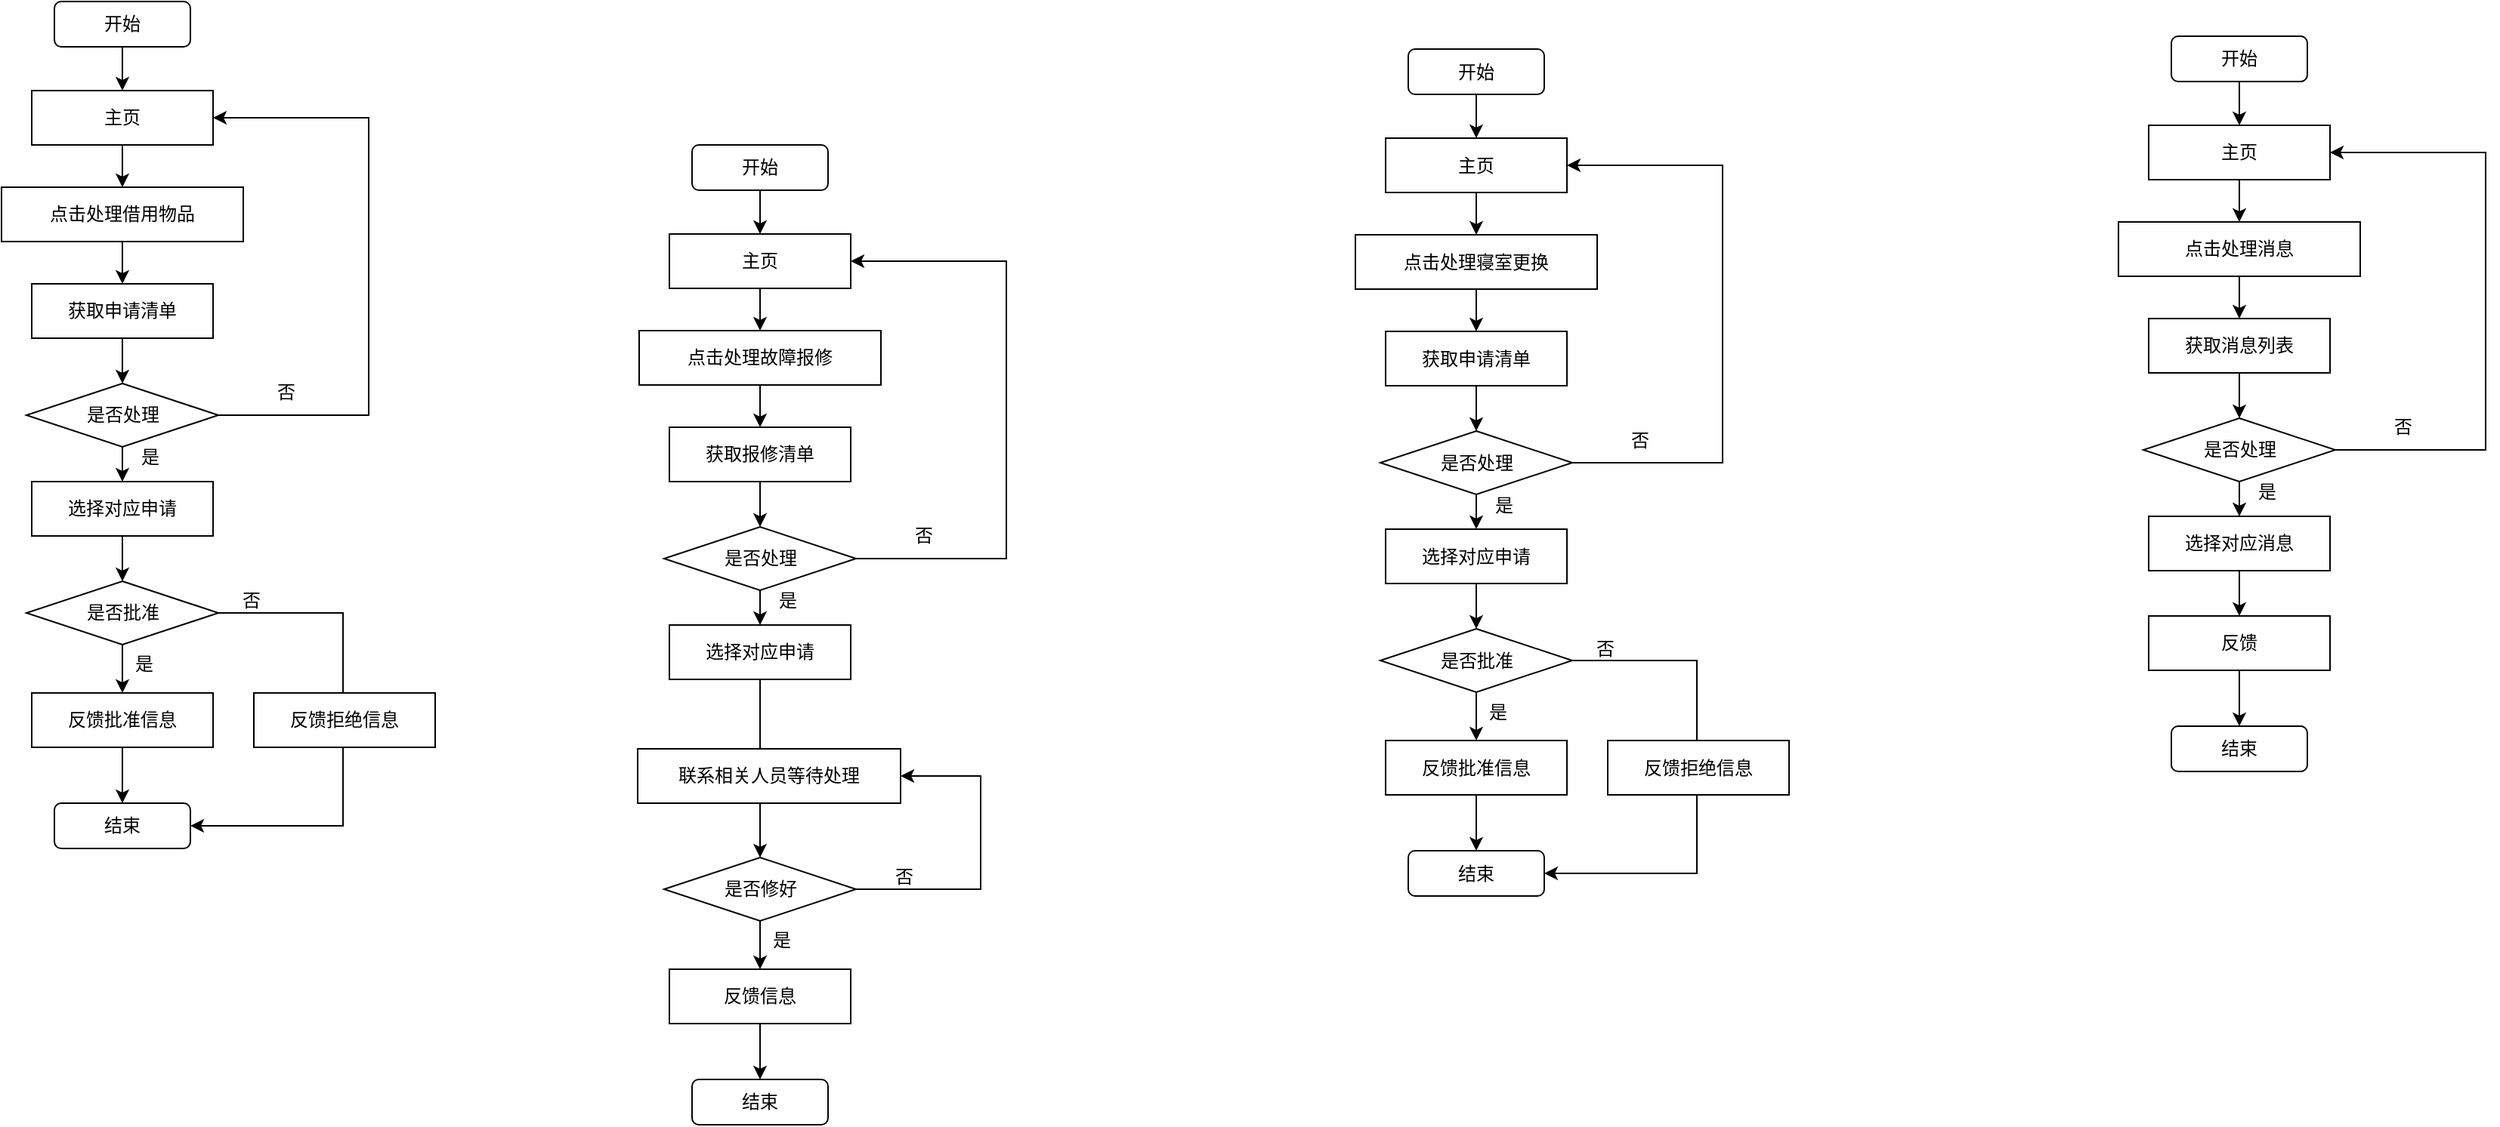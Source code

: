 <mxfile version="21.2.9" type="github">
  <diagram name="第 1 页" id="5GIO3qfEz-nraWIHCcXL">
    <mxGraphModel dx="985" dy="528" grid="0" gridSize="10" guides="1" tooltips="1" connect="1" arrows="1" fold="1" page="1" pageScale="1" pageWidth="2336" pageHeight="1654" math="0" shadow="0">
      <root>
        <mxCell id="0" />
        <mxCell id="1" parent="0" />
        <mxCell id="5WLBLRmxPdm-tkva_4uL-26" style="edgeStyle=orthogonalEdgeStyle;rounded=0;orthogonalLoop=1;jettySize=auto;html=1;entryX=0.5;entryY=0;entryDx=0;entryDy=0;" edge="1" parent="1" source="5WLBLRmxPdm-tkva_4uL-27" target="5WLBLRmxPdm-tkva_4uL-29">
          <mxGeometry relative="1" as="geometry" />
        </mxCell>
        <mxCell id="5WLBLRmxPdm-tkva_4uL-27" value="开始" style="rounded=1;whiteSpace=wrap;html=1;" vertex="1" parent="1">
          <mxGeometry x="154" y="38" width="90" height="30" as="geometry" />
        </mxCell>
        <mxCell id="5WLBLRmxPdm-tkva_4uL-28" style="edgeStyle=orthogonalEdgeStyle;rounded=0;orthogonalLoop=1;jettySize=auto;html=1;" edge="1" parent="1" source="5WLBLRmxPdm-tkva_4uL-29" target="5WLBLRmxPdm-tkva_4uL-31">
          <mxGeometry relative="1" as="geometry" />
        </mxCell>
        <mxCell id="5WLBLRmxPdm-tkva_4uL-29" value="主页" style="rounded=0;whiteSpace=wrap;html=1;" vertex="1" parent="1">
          <mxGeometry x="139" y="97" width="120" height="36" as="geometry" />
        </mxCell>
        <mxCell id="5WLBLRmxPdm-tkva_4uL-30" value="" style="edgeStyle=orthogonalEdgeStyle;rounded=0;orthogonalLoop=1;jettySize=auto;html=1;" edge="1" parent="1" source="5WLBLRmxPdm-tkva_4uL-31" target="5WLBLRmxPdm-tkva_4uL-33">
          <mxGeometry relative="1" as="geometry" />
        </mxCell>
        <mxCell id="5WLBLRmxPdm-tkva_4uL-31" value="点击处理借用物品" style="rounded=0;whiteSpace=wrap;html=1;" vertex="1" parent="1">
          <mxGeometry x="119" y="161" width="160" height="36" as="geometry" />
        </mxCell>
        <mxCell id="5WLBLRmxPdm-tkva_4uL-32" value="" style="edgeStyle=orthogonalEdgeStyle;rounded=0;orthogonalLoop=1;jettySize=auto;html=1;" edge="1" parent="1" source="5WLBLRmxPdm-tkva_4uL-33" target="5WLBLRmxPdm-tkva_4uL-36">
          <mxGeometry relative="1" as="geometry" />
        </mxCell>
        <mxCell id="5WLBLRmxPdm-tkva_4uL-33" value="获取申请清单" style="rounded=0;whiteSpace=wrap;html=1;" vertex="1" parent="1">
          <mxGeometry x="139" y="225" width="120" height="36" as="geometry" />
        </mxCell>
        <mxCell id="5WLBLRmxPdm-tkva_4uL-34" style="edgeStyle=orthogonalEdgeStyle;rounded=0;orthogonalLoop=1;jettySize=auto;html=1;entryX=1;entryY=0.5;entryDx=0;entryDy=0;" edge="1" parent="1" source="5WLBLRmxPdm-tkva_4uL-36" target="5WLBLRmxPdm-tkva_4uL-29">
          <mxGeometry relative="1" as="geometry">
            <Array as="points">
              <mxPoint x="362" y="312" />
              <mxPoint x="362" y="115" />
            </Array>
          </mxGeometry>
        </mxCell>
        <mxCell id="5WLBLRmxPdm-tkva_4uL-35" value="" style="edgeStyle=orthogonalEdgeStyle;rounded=0;orthogonalLoop=1;jettySize=auto;html=1;" edge="1" parent="1" source="5WLBLRmxPdm-tkva_4uL-36" target="5WLBLRmxPdm-tkva_4uL-38">
          <mxGeometry relative="1" as="geometry" />
        </mxCell>
        <mxCell id="5WLBLRmxPdm-tkva_4uL-36" value="是否处理" style="rhombus;whiteSpace=wrap;html=1;rounded=0;" vertex="1" parent="1">
          <mxGeometry x="135.5" y="291" width="127" height="42" as="geometry" />
        </mxCell>
        <mxCell id="5WLBLRmxPdm-tkva_4uL-53" style="edgeStyle=orthogonalEdgeStyle;rounded=0;orthogonalLoop=1;jettySize=auto;html=1;" edge="1" parent="1" source="5WLBLRmxPdm-tkva_4uL-38" target="5WLBLRmxPdm-tkva_4uL-49">
          <mxGeometry relative="1" as="geometry" />
        </mxCell>
        <mxCell id="5WLBLRmxPdm-tkva_4uL-38" value="选择对应申请" style="rounded=0;whiteSpace=wrap;html=1;" vertex="1" parent="1">
          <mxGeometry x="139" y="356" width="120" height="36" as="geometry" />
        </mxCell>
        <mxCell id="5WLBLRmxPdm-tkva_4uL-41" value="是" style="text;html=1;align=center;verticalAlign=middle;resizable=0;points=[];autosize=1;strokeColor=none;fillColor=none;" vertex="1" parent="1">
          <mxGeometry x="202" y="327" width="30" height="26" as="geometry" />
        </mxCell>
        <mxCell id="5WLBLRmxPdm-tkva_4uL-42" value="否" style="text;html=1;align=center;verticalAlign=middle;resizable=0;points=[];autosize=1;strokeColor=none;fillColor=none;" vertex="1" parent="1">
          <mxGeometry x="292" y="284" width="30" height="26" as="geometry" />
        </mxCell>
        <mxCell id="5WLBLRmxPdm-tkva_4uL-45" value="结束" style="rounded=1;whiteSpace=wrap;html=1;" vertex="1" parent="1">
          <mxGeometry x="154" y="569" width="90" height="30" as="geometry" />
        </mxCell>
        <mxCell id="5WLBLRmxPdm-tkva_4uL-46" value="" style="edgeStyle=orthogonalEdgeStyle;rounded=0;orthogonalLoop=1;jettySize=auto;html=1;" edge="1" parent="1" source="5WLBLRmxPdm-tkva_4uL-49" target="5WLBLRmxPdm-tkva_4uL-51">
          <mxGeometry relative="1" as="geometry" />
        </mxCell>
        <mxCell id="5WLBLRmxPdm-tkva_4uL-54" style="edgeStyle=orthogonalEdgeStyle;rounded=0;orthogonalLoop=1;jettySize=auto;html=1;entryX=1;entryY=0.5;entryDx=0;entryDy=0;" edge="1" parent="1" source="5WLBLRmxPdm-tkva_4uL-49" target="5WLBLRmxPdm-tkva_4uL-45">
          <mxGeometry relative="1" as="geometry">
            <Array as="points">
              <mxPoint x="345" y="443" />
              <mxPoint x="345" y="584" />
            </Array>
          </mxGeometry>
        </mxCell>
        <mxCell id="5WLBLRmxPdm-tkva_4uL-49" value="是否批准" style="rhombus;whiteSpace=wrap;html=1;rounded=0;" vertex="1" parent="1">
          <mxGeometry x="135.5" y="422" width="127" height="42" as="geometry" />
        </mxCell>
        <mxCell id="5WLBLRmxPdm-tkva_4uL-50" value="" style="edgeStyle=orthogonalEdgeStyle;rounded=0;orthogonalLoop=1;jettySize=auto;html=1;" edge="1" parent="1" source="5WLBLRmxPdm-tkva_4uL-51" target="5WLBLRmxPdm-tkva_4uL-45">
          <mxGeometry relative="1" as="geometry" />
        </mxCell>
        <mxCell id="5WLBLRmxPdm-tkva_4uL-51" value="反馈批准信息" style="rounded=0;whiteSpace=wrap;html=1;" vertex="1" parent="1">
          <mxGeometry x="139" y="496" width="120" height="36" as="geometry" />
        </mxCell>
        <mxCell id="5WLBLRmxPdm-tkva_4uL-52" value="是" style="text;html=1;align=center;verticalAlign=middle;resizable=0;points=[];autosize=1;strokeColor=none;fillColor=none;" vertex="1" parent="1">
          <mxGeometry x="198" y="464" width="30" height="26" as="geometry" />
        </mxCell>
        <mxCell id="5WLBLRmxPdm-tkva_4uL-55" value="否" style="text;html=1;align=center;verticalAlign=middle;resizable=0;points=[];autosize=1;strokeColor=none;fillColor=none;" vertex="1" parent="1">
          <mxGeometry x="269" y="422" width="30" height="26" as="geometry" />
        </mxCell>
        <mxCell id="5WLBLRmxPdm-tkva_4uL-56" value="反馈拒绝信息" style="rounded=0;whiteSpace=wrap;html=1;" vertex="1" parent="1">
          <mxGeometry x="286" y="496" width="120" height="36" as="geometry" />
        </mxCell>
        <mxCell id="5WLBLRmxPdm-tkva_4uL-58" style="edgeStyle=orthogonalEdgeStyle;rounded=0;orthogonalLoop=1;jettySize=auto;html=1;entryX=0.5;entryY=0;entryDx=0;entryDy=0;" edge="1" parent="1" source="5WLBLRmxPdm-tkva_4uL-59" target="5WLBLRmxPdm-tkva_4uL-61">
          <mxGeometry relative="1" as="geometry" />
        </mxCell>
        <mxCell id="5WLBLRmxPdm-tkva_4uL-59" value="开始" style="rounded=1;whiteSpace=wrap;html=1;" vertex="1" parent="1">
          <mxGeometry x="576" y="133" width="90" height="30" as="geometry" />
        </mxCell>
        <mxCell id="5WLBLRmxPdm-tkva_4uL-60" style="edgeStyle=orthogonalEdgeStyle;rounded=0;orthogonalLoop=1;jettySize=auto;html=1;" edge="1" parent="1" source="5WLBLRmxPdm-tkva_4uL-61" target="5WLBLRmxPdm-tkva_4uL-63">
          <mxGeometry relative="1" as="geometry" />
        </mxCell>
        <mxCell id="5WLBLRmxPdm-tkva_4uL-61" value="主页" style="rounded=0;whiteSpace=wrap;html=1;" vertex="1" parent="1">
          <mxGeometry x="561" y="192" width="120" height="36" as="geometry" />
        </mxCell>
        <mxCell id="5WLBLRmxPdm-tkva_4uL-62" value="" style="edgeStyle=orthogonalEdgeStyle;rounded=0;orthogonalLoop=1;jettySize=auto;html=1;" edge="1" parent="1" source="5WLBLRmxPdm-tkva_4uL-63" target="5WLBLRmxPdm-tkva_4uL-65">
          <mxGeometry relative="1" as="geometry" />
        </mxCell>
        <mxCell id="5WLBLRmxPdm-tkva_4uL-63" value="点击处理故障报修" style="rounded=0;whiteSpace=wrap;html=1;" vertex="1" parent="1">
          <mxGeometry x="541" y="256" width="160" height="36" as="geometry" />
        </mxCell>
        <mxCell id="5WLBLRmxPdm-tkva_4uL-64" value="" style="edgeStyle=orthogonalEdgeStyle;rounded=0;orthogonalLoop=1;jettySize=auto;html=1;" edge="1" parent="1" source="5WLBLRmxPdm-tkva_4uL-65" target="5WLBLRmxPdm-tkva_4uL-68">
          <mxGeometry relative="1" as="geometry" />
        </mxCell>
        <mxCell id="5WLBLRmxPdm-tkva_4uL-65" value="获取报修清单" style="rounded=0;whiteSpace=wrap;html=1;" vertex="1" parent="1">
          <mxGeometry x="561" y="320" width="120" height="36" as="geometry" />
        </mxCell>
        <mxCell id="5WLBLRmxPdm-tkva_4uL-66" style="edgeStyle=orthogonalEdgeStyle;rounded=0;orthogonalLoop=1;jettySize=auto;html=1;entryX=1;entryY=0.5;entryDx=0;entryDy=0;" edge="1" parent="1" source="5WLBLRmxPdm-tkva_4uL-68" target="5WLBLRmxPdm-tkva_4uL-61">
          <mxGeometry relative="1" as="geometry">
            <Array as="points">
              <mxPoint x="784" y="407" />
              <mxPoint x="784" y="210" />
            </Array>
          </mxGeometry>
        </mxCell>
        <mxCell id="5WLBLRmxPdm-tkva_4uL-67" value="" style="edgeStyle=orthogonalEdgeStyle;rounded=0;orthogonalLoop=1;jettySize=auto;html=1;" edge="1" parent="1" source="5WLBLRmxPdm-tkva_4uL-68" target="5WLBLRmxPdm-tkva_4uL-70">
          <mxGeometry relative="1" as="geometry" />
        </mxCell>
        <mxCell id="5WLBLRmxPdm-tkva_4uL-68" value="是否处理" style="rhombus;whiteSpace=wrap;html=1;rounded=0;" vertex="1" parent="1">
          <mxGeometry x="557.5" y="386" width="127" height="42" as="geometry" />
        </mxCell>
        <mxCell id="5WLBLRmxPdm-tkva_4uL-69" style="edgeStyle=orthogonalEdgeStyle;rounded=0;orthogonalLoop=1;jettySize=auto;html=1;" edge="1" parent="1" source="5WLBLRmxPdm-tkva_4uL-70" target="5WLBLRmxPdm-tkva_4uL-76">
          <mxGeometry relative="1" as="geometry" />
        </mxCell>
        <mxCell id="5WLBLRmxPdm-tkva_4uL-70" value="选择对应申请" style="rounded=0;whiteSpace=wrap;html=1;" vertex="1" parent="1">
          <mxGeometry x="561" y="451" width="120" height="36" as="geometry" />
        </mxCell>
        <mxCell id="5WLBLRmxPdm-tkva_4uL-71" value="是" style="text;html=1;align=center;verticalAlign=middle;resizable=0;points=[];autosize=1;strokeColor=none;fillColor=none;" vertex="1" parent="1">
          <mxGeometry x="624" y="422" width="30" height="26" as="geometry" />
        </mxCell>
        <mxCell id="5WLBLRmxPdm-tkva_4uL-72" value="否" style="text;html=1;align=center;verticalAlign=middle;resizable=0;points=[];autosize=1;strokeColor=none;fillColor=none;" vertex="1" parent="1">
          <mxGeometry x="714" y="379" width="30" height="26" as="geometry" />
        </mxCell>
        <mxCell id="5WLBLRmxPdm-tkva_4uL-73" value="结束" style="rounded=1;whiteSpace=wrap;html=1;" vertex="1" parent="1">
          <mxGeometry x="576" y="752" width="90" height="30" as="geometry" />
        </mxCell>
        <mxCell id="5WLBLRmxPdm-tkva_4uL-74" value="" style="edgeStyle=orthogonalEdgeStyle;rounded=0;orthogonalLoop=1;jettySize=auto;html=1;" edge="1" parent="1" source="5WLBLRmxPdm-tkva_4uL-76" target="5WLBLRmxPdm-tkva_4uL-78">
          <mxGeometry relative="1" as="geometry" />
        </mxCell>
        <mxCell id="5WLBLRmxPdm-tkva_4uL-75" style="edgeStyle=orthogonalEdgeStyle;rounded=0;orthogonalLoop=1;jettySize=auto;html=1;entryX=1;entryY=0.5;entryDx=0;entryDy=0;" edge="1" parent="1" source="5WLBLRmxPdm-tkva_4uL-76" target="5WLBLRmxPdm-tkva_4uL-106">
          <mxGeometry relative="1" as="geometry">
            <Array as="points">
              <mxPoint x="767" y="626" />
              <mxPoint x="767" y="551" />
            </Array>
          </mxGeometry>
        </mxCell>
        <mxCell id="5WLBLRmxPdm-tkva_4uL-76" value="是否修好" style="rhombus;whiteSpace=wrap;html=1;rounded=0;" vertex="1" parent="1">
          <mxGeometry x="557.5" y="605" width="127" height="42" as="geometry" />
        </mxCell>
        <mxCell id="5WLBLRmxPdm-tkva_4uL-77" value="" style="edgeStyle=orthogonalEdgeStyle;rounded=0;orthogonalLoop=1;jettySize=auto;html=1;" edge="1" parent="1" source="5WLBLRmxPdm-tkva_4uL-78" target="5WLBLRmxPdm-tkva_4uL-73">
          <mxGeometry relative="1" as="geometry" />
        </mxCell>
        <mxCell id="5WLBLRmxPdm-tkva_4uL-78" value="反馈信息" style="rounded=0;whiteSpace=wrap;html=1;" vertex="1" parent="1">
          <mxGeometry x="561" y="679" width="120" height="36" as="geometry" />
        </mxCell>
        <mxCell id="5WLBLRmxPdm-tkva_4uL-79" value="是" style="text;html=1;align=center;verticalAlign=middle;resizable=0;points=[];autosize=1;strokeColor=none;fillColor=none;" vertex="1" parent="1">
          <mxGeometry x="620" y="647" width="30" height="26" as="geometry" />
        </mxCell>
        <mxCell id="5WLBLRmxPdm-tkva_4uL-80" value="否" style="text;html=1;align=center;verticalAlign=middle;resizable=0;points=[];autosize=1;strokeColor=none;fillColor=none;" vertex="1" parent="1">
          <mxGeometry x="701" y="605" width="30" height="26" as="geometry" />
        </mxCell>
        <mxCell id="5WLBLRmxPdm-tkva_4uL-82" style="edgeStyle=orthogonalEdgeStyle;rounded=0;orthogonalLoop=1;jettySize=auto;html=1;entryX=0.5;entryY=0;entryDx=0;entryDy=0;" edge="1" parent="1" source="5WLBLRmxPdm-tkva_4uL-83" target="5WLBLRmxPdm-tkva_4uL-85">
          <mxGeometry relative="1" as="geometry" />
        </mxCell>
        <mxCell id="5WLBLRmxPdm-tkva_4uL-83" value="开始" style="rounded=1;whiteSpace=wrap;html=1;" vertex="1" parent="1">
          <mxGeometry x="1555" y="61" width="90" height="30" as="geometry" />
        </mxCell>
        <mxCell id="5WLBLRmxPdm-tkva_4uL-84" style="edgeStyle=orthogonalEdgeStyle;rounded=0;orthogonalLoop=1;jettySize=auto;html=1;" edge="1" parent="1" source="5WLBLRmxPdm-tkva_4uL-85" target="5WLBLRmxPdm-tkva_4uL-87">
          <mxGeometry relative="1" as="geometry" />
        </mxCell>
        <mxCell id="5WLBLRmxPdm-tkva_4uL-85" value="主页" style="rounded=0;whiteSpace=wrap;html=1;" vertex="1" parent="1">
          <mxGeometry x="1540" y="120" width="120" height="36" as="geometry" />
        </mxCell>
        <mxCell id="5WLBLRmxPdm-tkva_4uL-86" value="" style="edgeStyle=orthogonalEdgeStyle;rounded=0;orthogonalLoop=1;jettySize=auto;html=1;" edge="1" parent="1" source="5WLBLRmxPdm-tkva_4uL-87" target="5WLBLRmxPdm-tkva_4uL-89">
          <mxGeometry relative="1" as="geometry" />
        </mxCell>
        <mxCell id="5WLBLRmxPdm-tkva_4uL-87" value="点击处理消息" style="rounded=0;whiteSpace=wrap;html=1;" vertex="1" parent="1">
          <mxGeometry x="1520" y="184" width="160" height="36" as="geometry" />
        </mxCell>
        <mxCell id="5WLBLRmxPdm-tkva_4uL-88" value="" style="edgeStyle=orthogonalEdgeStyle;rounded=0;orthogonalLoop=1;jettySize=auto;html=1;" edge="1" parent="1" source="5WLBLRmxPdm-tkva_4uL-89" target="5WLBLRmxPdm-tkva_4uL-92">
          <mxGeometry relative="1" as="geometry" />
        </mxCell>
        <mxCell id="5WLBLRmxPdm-tkva_4uL-89" value="获取消息列表" style="rounded=0;whiteSpace=wrap;html=1;" vertex="1" parent="1">
          <mxGeometry x="1540" y="248" width="120" height="36" as="geometry" />
        </mxCell>
        <mxCell id="5WLBLRmxPdm-tkva_4uL-90" style="edgeStyle=orthogonalEdgeStyle;rounded=0;orthogonalLoop=1;jettySize=auto;html=1;entryX=1;entryY=0.5;entryDx=0;entryDy=0;" edge="1" parent="1" source="5WLBLRmxPdm-tkva_4uL-92" target="5WLBLRmxPdm-tkva_4uL-85">
          <mxGeometry relative="1" as="geometry">
            <Array as="points">
              <mxPoint x="1763" y="335" />
              <mxPoint x="1763" y="138" />
            </Array>
          </mxGeometry>
        </mxCell>
        <mxCell id="5WLBLRmxPdm-tkva_4uL-91" value="" style="edgeStyle=orthogonalEdgeStyle;rounded=0;orthogonalLoop=1;jettySize=auto;html=1;" edge="1" parent="1" source="5WLBLRmxPdm-tkva_4uL-92" target="5WLBLRmxPdm-tkva_4uL-94">
          <mxGeometry relative="1" as="geometry" />
        </mxCell>
        <mxCell id="5WLBLRmxPdm-tkva_4uL-92" value="是否处理" style="rhombus;whiteSpace=wrap;html=1;rounded=0;" vertex="1" parent="1">
          <mxGeometry x="1536.5" y="314" width="127" height="42" as="geometry" />
        </mxCell>
        <mxCell id="5WLBLRmxPdm-tkva_4uL-108" value="" style="edgeStyle=orthogonalEdgeStyle;rounded=0;orthogonalLoop=1;jettySize=auto;html=1;" edge="1" parent="1" source="5WLBLRmxPdm-tkva_4uL-94" target="5WLBLRmxPdm-tkva_4uL-102">
          <mxGeometry relative="1" as="geometry" />
        </mxCell>
        <mxCell id="5WLBLRmxPdm-tkva_4uL-94" value="选择对应消息" style="rounded=0;whiteSpace=wrap;html=1;" vertex="1" parent="1">
          <mxGeometry x="1540" y="379" width="120" height="36" as="geometry" />
        </mxCell>
        <mxCell id="5WLBLRmxPdm-tkva_4uL-95" value="是" style="text;html=1;align=center;verticalAlign=middle;resizable=0;points=[];autosize=1;strokeColor=none;fillColor=none;" vertex="1" parent="1">
          <mxGeometry x="1603" y="350" width="30" height="26" as="geometry" />
        </mxCell>
        <mxCell id="5WLBLRmxPdm-tkva_4uL-96" value="否" style="text;html=1;align=center;verticalAlign=middle;resizable=0;points=[];autosize=1;strokeColor=none;fillColor=none;" vertex="1" parent="1">
          <mxGeometry x="1693" y="307" width="30" height="26" as="geometry" />
        </mxCell>
        <mxCell id="5WLBLRmxPdm-tkva_4uL-97" value="结束" style="rounded=1;whiteSpace=wrap;html=1;" vertex="1" parent="1">
          <mxGeometry x="1555" y="518" width="90" height="30" as="geometry" />
        </mxCell>
        <mxCell id="5WLBLRmxPdm-tkva_4uL-101" value="" style="edgeStyle=orthogonalEdgeStyle;rounded=0;orthogonalLoop=1;jettySize=auto;html=1;" edge="1" parent="1" source="5WLBLRmxPdm-tkva_4uL-102" target="5WLBLRmxPdm-tkva_4uL-97">
          <mxGeometry relative="1" as="geometry" />
        </mxCell>
        <mxCell id="5WLBLRmxPdm-tkva_4uL-102" value="反馈" style="rounded=0;whiteSpace=wrap;html=1;" vertex="1" parent="1">
          <mxGeometry x="1540" y="445" width="120" height="36" as="geometry" />
        </mxCell>
        <mxCell id="5WLBLRmxPdm-tkva_4uL-106" value="联系相关人员等待处理" style="rounded=0;whiteSpace=wrap;html=1;" vertex="1" parent="1">
          <mxGeometry x="540" y="533" width="174" height="36" as="geometry" />
        </mxCell>
        <mxCell id="5WLBLRmxPdm-tkva_4uL-109" style="edgeStyle=orthogonalEdgeStyle;rounded=0;orthogonalLoop=1;jettySize=auto;html=1;entryX=0.5;entryY=0;entryDx=0;entryDy=0;" edge="1" parent="1" source="5WLBLRmxPdm-tkva_4uL-110" target="5WLBLRmxPdm-tkva_4uL-112">
          <mxGeometry relative="1" as="geometry" />
        </mxCell>
        <mxCell id="5WLBLRmxPdm-tkva_4uL-110" value="开始" style="rounded=1;whiteSpace=wrap;html=1;" vertex="1" parent="1">
          <mxGeometry x="1050" y="69.5" width="90" height="30" as="geometry" />
        </mxCell>
        <mxCell id="5WLBLRmxPdm-tkva_4uL-111" style="edgeStyle=orthogonalEdgeStyle;rounded=0;orthogonalLoop=1;jettySize=auto;html=1;" edge="1" parent="1" source="5WLBLRmxPdm-tkva_4uL-112" target="5WLBLRmxPdm-tkva_4uL-114">
          <mxGeometry relative="1" as="geometry" />
        </mxCell>
        <mxCell id="5WLBLRmxPdm-tkva_4uL-112" value="主页" style="rounded=0;whiteSpace=wrap;html=1;" vertex="1" parent="1">
          <mxGeometry x="1035" y="128.5" width="120" height="36" as="geometry" />
        </mxCell>
        <mxCell id="5WLBLRmxPdm-tkva_4uL-113" value="" style="edgeStyle=orthogonalEdgeStyle;rounded=0;orthogonalLoop=1;jettySize=auto;html=1;" edge="1" parent="1" source="5WLBLRmxPdm-tkva_4uL-114" target="5WLBLRmxPdm-tkva_4uL-116">
          <mxGeometry relative="1" as="geometry" />
        </mxCell>
        <mxCell id="5WLBLRmxPdm-tkva_4uL-114" value="点击处理寝室更换" style="rounded=0;whiteSpace=wrap;html=1;" vertex="1" parent="1">
          <mxGeometry x="1015" y="192.5" width="160" height="36" as="geometry" />
        </mxCell>
        <mxCell id="5WLBLRmxPdm-tkva_4uL-115" value="" style="edgeStyle=orthogonalEdgeStyle;rounded=0;orthogonalLoop=1;jettySize=auto;html=1;" edge="1" parent="1" source="5WLBLRmxPdm-tkva_4uL-116" target="5WLBLRmxPdm-tkva_4uL-119">
          <mxGeometry relative="1" as="geometry" />
        </mxCell>
        <mxCell id="5WLBLRmxPdm-tkva_4uL-116" value="获取申请清单" style="rounded=0;whiteSpace=wrap;html=1;" vertex="1" parent="1">
          <mxGeometry x="1035" y="256.5" width="120" height="36" as="geometry" />
        </mxCell>
        <mxCell id="5WLBLRmxPdm-tkva_4uL-117" style="edgeStyle=orthogonalEdgeStyle;rounded=0;orthogonalLoop=1;jettySize=auto;html=1;entryX=1;entryY=0.5;entryDx=0;entryDy=0;" edge="1" parent="1" source="5WLBLRmxPdm-tkva_4uL-119" target="5WLBLRmxPdm-tkva_4uL-112">
          <mxGeometry relative="1" as="geometry">
            <Array as="points">
              <mxPoint x="1258" y="343.5" />
              <mxPoint x="1258" y="146.5" />
            </Array>
          </mxGeometry>
        </mxCell>
        <mxCell id="5WLBLRmxPdm-tkva_4uL-118" value="" style="edgeStyle=orthogonalEdgeStyle;rounded=0;orthogonalLoop=1;jettySize=auto;html=1;" edge="1" parent="1" source="5WLBLRmxPdm-tkva_4uL-119" target="5WLBLRmxPdm-tkva_4uL-121">
          <mxGeometry relative="1" as="geometry" />
        </mxCell>
        <mxCell id="5WLBLRmxPdm-tkva_4uL-119" value="是否处理" style="rhombus;whiteSpace=wrap;html=1;rounded=0;" vertex="1" parent="1">
          <mxGeometry x="1031.5" y="322.5" width="127" height="42" as="geometry" />
        </mxCell>
        <mxCell id="5WLBLRmxPdm-tkva_4uL-120" style="edgeStyle=orthogonalEdgeStyle;rounded=0;orthogonalLoop=1;jettySize=auto;html=1;" edge="1" parent="1" source="5WLBLRmxPdm-tkva_4uL-121" target="5WLBLRmxPdm-tkva_4uL-127">
          <mxGeometry relative="1" as="geometry" />
        </mxCell>
        <mxCell id="5WLBLRmxPdm-tkva_4uL-121" value="选择对应申请" style="rounded=0;whiteSpace=wrap;html=1;" vertex="1" parent="1">
          <mxGeometry x="1035" y="387.5" width="120" height="36" as="geometry" />
        </mxCell>
        <mxCell id="5WLBLRmxPdm-tkva_4uL-122" value="是" style="text;html=1;align=center;verticalAlign=middle;resizable=0;points=[];autosize=1;strokeColor=none;fillColor=none;" vertex="1" parent="1">
          <mxGeometry x="1098" y="358.5" width="30" height="26" as="geometry" />
        </mxCell>
        <mxCell id="5WLBLRmxPdm-tkva_4uL-123" value="否" style="text;html=1;align=center;verticalAlign=middle;resizable=0;points=[];autosize=1;strokeColor=none;fillColor=none;" vertex="1" parent="1">
          <mxGeometry x="1188" y="315.5" width="30" height="26" as="geometry" />
        </mxCell>
        <mxCell id="5WLBLRmxPdm-tkva_4uL-124" value="结束" style="rounded=1;whiteSpace=wrap;html=1;" vertex="1" parent="1">
          <mxGeometry x="1050" y="600.5" width="90" height="30" as="geometry" />
        </mxCell>
        <mxCell id="5WLBLRmxPdm-tkva_4uL-125" value="" style="edgeStyle=orthogonalEdgeStyle;rounded=0;orthogonalLoop=1;jettySize=auto;html=1;" edge="1" parent="1" source="5WLBLRmxPdm-tkva_4uL-127" target="5WLBLRmxPdm-tkva_4uL-129">
          <mxGeometry relative="1" as="geometry" />
        </mxCell>
        <mxCell id="5WLBLRmxPdm-tkva_4uL-126" style="edgeStyle=orthogonalEdgeStyle;rounded=0;orthogonalLoop=1;jettySize=auto;html=1;entryX=1;entryY=0.5;entryDx=0;entryDy=0;" edge="1" parent="1" source="5WLBLRmxPdm-tkva_4uL-127" target="5WLBLRmxPdm-tkva_4uL-124">
          <mxGeometry relative="1" as="geometry">
            <Array as="points">
              <mxPoint x="1241" y="474.5" />
              <mxPoint x="1241" y="615.5" />
            </Array>
          </mxGeometry>
        </mxCell>
        <mxCell id="5WLBLRmxPdm-tkva_4uL-127" value="是否批准" style="rhombus;whiteSpace=wrap;html=1;rounded=0;" vertex="1" parent="1">
          <mxGeometry x="1031.5" y="453.5" width="127" height="42" as="geometry" />
        </mxCell>
        <mxCell id="5WLBLRmxPdm-tkva_4uL-128" value="" style="edgeStyle=orthogonalEdgeStyle;rounded=0;orthogonalLoop=1;jettySize=auto;html=1;" edge="1" parent="1" source="5WLBLRmxPdm-tkva_4uL-129" target="5WLBLRmxPdm-tkva_4uL-124">
          <mxGeometry relative="1" as="geometry" />
        </mxCell>
        <mxCell id="5WLBLRmxPdm-tkva_4uL-129" value="反馈批准信息" style="rounded=0;whiteSpace=wrap;html=1;" vertex="1" parent="1">
          <mxGeometry x="1035" y="527.5" width="120" height="36" as="geometry" />
        </mxCell>
        <mxCell id="5WLBLRmxPdm-tkva_4uL-130" value="是" style="text;html=1;align=center;verticalAlign=middle;resizable=0;points=[];autosize=1;strokeColor=none;fillColor=none;" vertex="1" parent="1">
          <mxGeometry x="1094" y="495.5" width="30" height="26" as="geometry" />
        </mxCell>
        <mxCell id="5WLBLRmxPdm-tkva_4uL-131" value="否" style="text;html=1;align=center;verticalAlign=middle;resizable=0;points=[];autosize=1;strokeColor=none;fillColor=none;" vertex="1" parent="1">
          <mxGeometry x="1165" y="453.5" width="30" height="26" as="geometry" />
        </mxCell>
        <mxCell id="5WLBLRmxPdm-tkva_4uL-132" value="反馈拒绝信息" style="rounded=0;whiteSpace=wrap;html=1;" vertex="1" parent="1">
          <mxGeometry x="1182" y="527.5" width="120" height="36" as="geometry" />
        </mxCell>
      </root>
    </mxGraphModel>
  </diagram>
</mxfile>

